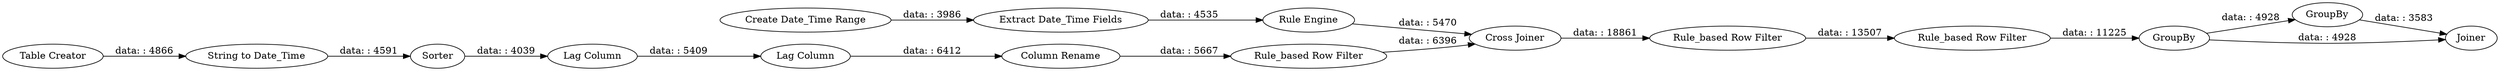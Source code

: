 digraph {
	"7551305883657718608_456" [label="Cross Joiner"]
	"7551305883657718608_454" [label="Rule Engine"]
	"7551305883657718608_450" [label=Sorter]
	"7551305883657718608_459" [label="Column Rename"]
	"7551305883657718608_465" [label=GroupBy]
	"7551305883657718608_445" [label="String to Date_Time"]
	"7551305883657718608_466" [label=Joiner]
	"7551305883657718608_444" [label="Table Creator"]
	"7551305883657718608_447" [label="Lag Column"]
	"7551305883657718608_446" [label="Lag Column"]
	"7551305883657718608_458" [label=GroupBy]
	"7551305883657718608_460" [label="Rule_based Row Filter"]
	"7551305883657718608_453" [label="Extract Date_Time Fields"]
	"7551305883657718608_463" [label="Rule_based Row Filter"]
	"7551305883657718608_462" [label="Rule_based Row Filter"]
	"7551305883657718608_451" [label="Create Date_Time Range"]
	"7551305883657718608_446" -> "7551305883657718608_447" [label="data: : 5409"]
	"7551305883657718608_454" -> "7551305883657718608_456" [label="data: : 5470"]
	"7551305883657718608_445" -> "7551305883657718608_450" [label="data: : 4591"]
	"7551305883657718608_456" -> "7551305883657718608_462" [label="data: : 18861"]
	"7551305883657718608_462" -> "7551305883657718608_463" [label="data: : 13507"]
	"7551305883657718608_458" -> "7551305883657718608_465" [label="data: : 4928"]
	"7551305883657718608_458" -> "7551305883657718608_466" [label="data: : 4928"]
	"7551305883657718608_463" -> "7551305883657718608_458" [label="data: : 11225"]
	"7551305883657718608_447" -> "7551305883657718608_459" [label="data: : 6412"]
	"7551305883657718608_444" -> "7551305883657718608_445" [label="data: : 4866"]
	"7551305883657718608_459" -> "7551305883657718608_460" [label="data: : 5667"]
	"7551305883657718608_453" -> "7551305883657718608_454" [label="data: : 4535"]
	"7551305883657718608_465" -> "7551305883657718608_466" [label="data: : 3583"]
	"7551305883657718608_450" -> "7551305883657718608_446" [label="data: : 4039"]
	"7551305883657718608_460" -> "7551305883657718608_456" [label="data: : 6396"]
	"7551305883657718608_451" -> "7551305883657718608_453" [label="data: : 3986"]
	rankdir=LR
}
